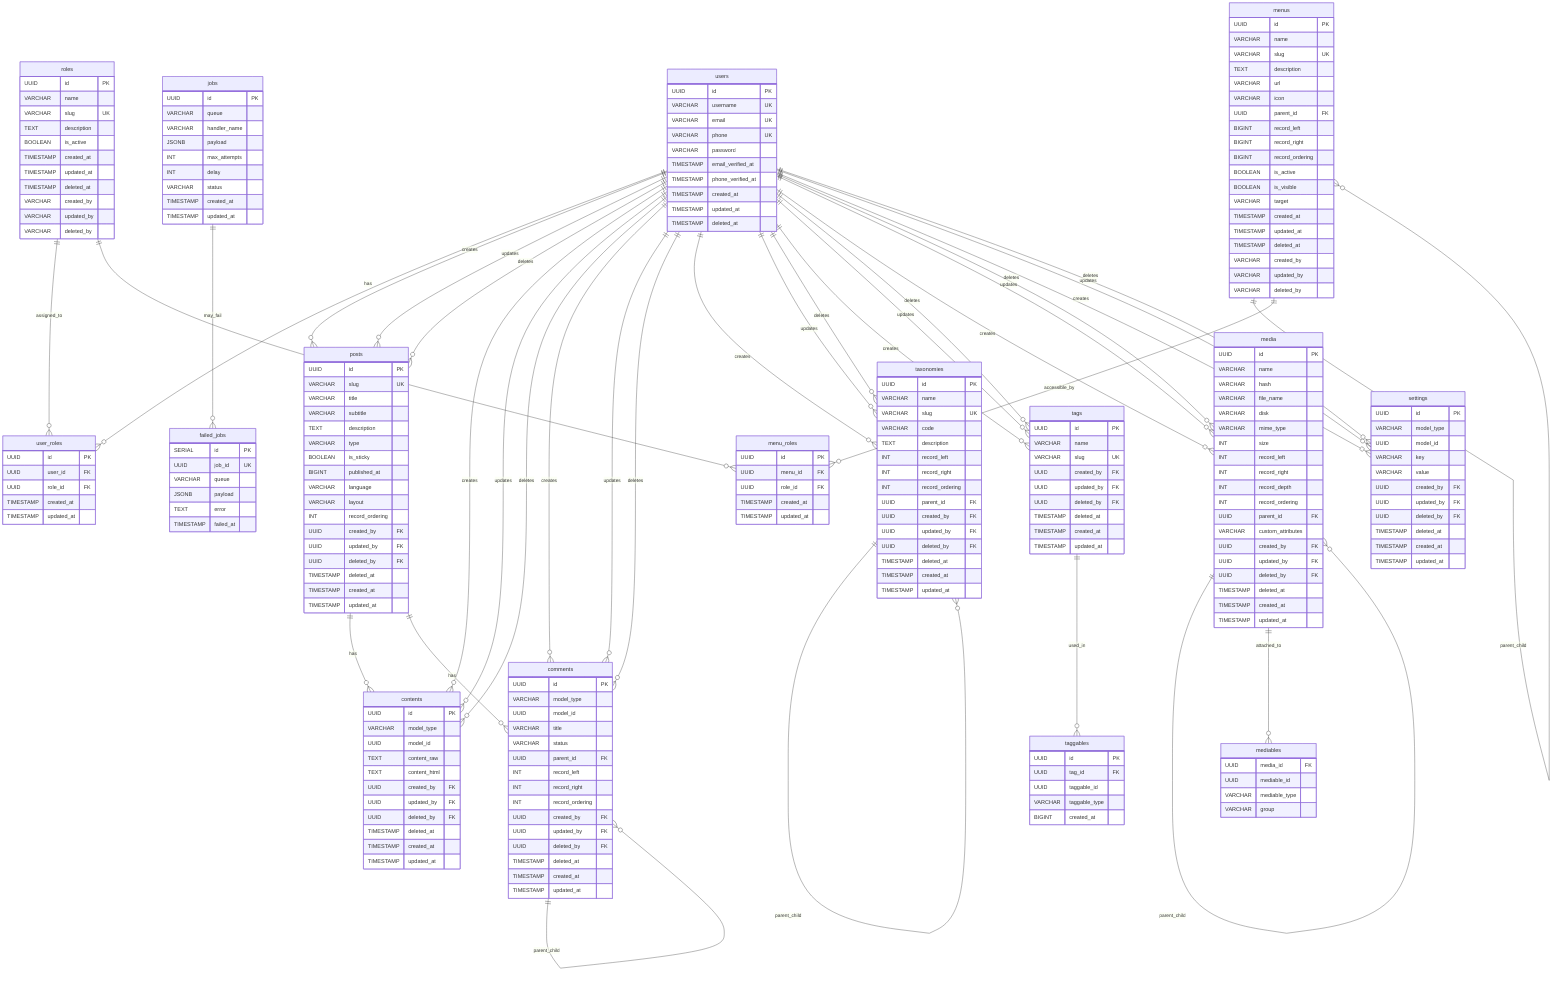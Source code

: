 erDiagram
    %% Core User Management
    users {
        UUID id PK
        VARCHAR username UK
        VARCHAR email UK
        VARCHAR phone UK
        VARCHAR password
        TIMESTAMP email_verified_at
        TIMESTAMP phone_verified_at
        TIMESTAMP created_at
        TIMESTAMP updated_at
        TIMESTAMP deleted_at
    }

    roles {
        UUID id PK
        VARCHAR name
        VARCHAR slug UK
        TEXT description
        BOOLEAN is_active
        TIMESTAMP created_at
        TIMESTAMP updated_at
        TIMESTAMP deleted_at
        VARCHAR created_by
        VARCHAR updated_by
        VARCHAR deleted_by
    }

    user_roles {
        UUID id PK
        UUID user_id FK
        UUID role_id FK
        TIMESTAMP created_at
        TIMESTAMP updated_at
    }

    %% Content Management
    posts {
        UUID id PK
        VARCHAR slug UK
        VARCHAR title
        VARCHAR subtitle
        TEXT description
        VARCHAR type
        BOOLEAN is_sticky
        BIGINT published_at
        VARCHAR language
        VARCHAR layout
        INT record_ordering
        UUID created_by FK
        UUID updated_by FK
        UUID deleted_by FK
        TIMESTAMP deleted_at
        TIMESTAMP created_at
        TIMESTAMP updated_at
    }

    contents {
        UUID id PK
        VARCHAR model_type
        UUID model_id
        TEXT content_raw
        TEXT content_html
        UUID created_by FK
        UUID updated_by FK
        UUID deleted_by FK
        TIMESTAMP deleted_at
        TIMESTAMP created_at
        TIMESTAMP updated_at
    }

    comments {
        UUID id PK
        VARCHAR model_type
        UUID model_id
        VARCHAR title
        VARCHAR status
        UUID parent_id FK
        INT record_left
        INT record_right
        INT record_ordering
        UUID created_by FK
        UUID updated_by FK
        UUID deleted_by FK
        TIMESTAMP deleted_at
        TIMESTAMP created_at
        TIMESTAMP updated_at
    }

    %% Taxonomy and Categorization
    taxonomies {
        UUID id PK
        VARCHAR name
        VARCHAR slug UK
        VARCHAR code
        TEXT description
        INT record_left
        INT record_right
        INT record_ordering
        UUID parent_id FK
        UUID created_by FK
        UUID updated_by FK
        UUID deleted_by FK
        TIMESTAMP deleted_at
        TIMESTAMP created_at
        TIMESTAMP updated_at
    }

    tags {
        UUID id PK
        VARCHAR name
        VARCHAR slug UK
        UUID created_by FK
        UUID updated_by FK
        UUID deleted_by FK
        TIMESTAMP deleted_at
        TIMESTAMP created_at
        TIMESTAMP updated_at
    }

    taggables {
        UUID id PK
        UUID tag_id FK
        UUID taggable_id
        VARCHAR taggable_type
        BIGINT created_at
    }

    %% Media Management
    media {
        UUID id PK
        VARCHAR name
        VARCHAR hash
        VARCHAR file_name
        VARCHAR disk
        VARCHAR mime_type
        INT size
        INT record_left
        INT record_right
        INT record_depth
        INT record_ordering
        UUID parent_id FK
        VARCHAR custom_attributes
        UUID created_by FK
        UUID updated_by FK
        UUID deleted_by FK
        TIMESTAMP deleted_at
        TIMESTAMP created_at
        TIMESTAMP updated_at
    }

    mediables {
        UUID media_id FK
        UUID mediable_id
        VARCHAR mediable_type
        VARCHAR group
    }

    %% Menu System
    menus {
        UUID id PK
        VARCHAR name
        VARCHAR slug UK
        TEXT description
        VARCHAR url
        VARCHAR icon
        UUID parent_id FK
        BIGINT record_left
        BIGINT record_right
        BIGINT record_ordering
        BOOLEAN is_active
        BOOLEAN is_visible
        VARCHAR target
        TIMESTAMP created_at
        TIMESTAMP updated_at
        TIMESTAMP deleted_at
        VARCHAR created_by
        VARCHAR updated_by
        VARCHAR deleted_by
    }

    menu_roles {
        UUID id PK
        UUID menu_id FK
        UUID role_id FK
        TIMESTAMP created_at
        TIMESTAMP updated_at
    }

    %% Settings and Configuration
    settings {
        UUID id PK
        VARCHAR model_type
        UUID model_id
        VARCHAR key
        VARCHAR value
        UUID created_by FK
        UUID updated_by FK
        UUID deleted_by FK
        TIMESTAMP deleted_at
        TIMESTAMP created_at
        TIMESTAMP updated_at
    }

    %% Job Queue System
    jobs {
        UUID id PK
        VARCHAR queue
        VARCHAR handler_name
        JSONB payload
        INT max_attempts
        INT delay
        VARCHAR status
        TIMESTAMP created_at
        TIMESTAMP updated_at
    }

    failed_jobs {
        SERIAL id PK
        UUID job_id UK
        VARCHAR queue
        JSONB payload
        TEXT error
        TIMESTAMP failed_at
    }

    %% Relationships
    users ||--o{ user_roles : "has"
    roles ||--o{ user_roles : "assigned_to"
    users ||--o{ posts : "creates"
    users ||--o{ posts : "updates"
    users ||--o{ posts : "deletes"
    users ||--o{ contents : "creates"
    users ||--o{ contents : "updates"
    users ||--o{ contents : "deletes"
    users ||--o{ comments : "creates"
    users ||--o{ comments : "updates"
    users ||--o{ comments : "deletes"
    users ||--o{ taxonomies : "creates"
    users ||--o{ taxonomies : "updates"
    users ||--o{ taxonomies : "deletes"
    users ||--o{ tags : "creates"
    users ||--o{ tags : "updates"
    users ||--o{ tags : "deletes"
    users ||--o{ media : "creates"
    users ||--o{ media : "updates"
    users ||--o{ media : "deletes"
    users ||--o{ settings : "creates"
    users ||--o{ settings : "updates"
    users ||--o{ settings : "deletes"

    posts ||--o{ contents : "has"
    posts ||--o{ comments : "has"
    taxonomies ||--o{ taxonomies : "parent_child"
    menus ||--o{ menus : "parent_child"
    media ||--o{ media : "parent_child"
    comments ||--o{ comments : "parent_child"

    tags ||--o{ taggables : "used_in"
    media ||--o{ mediables : "attached_to"

    menus ||--o{ menu_roles : "accessible_by"
    roles ||--o{ menu_roles : "has_access_to"

    jobs ||--o{ failed_jobs : "may_fail"